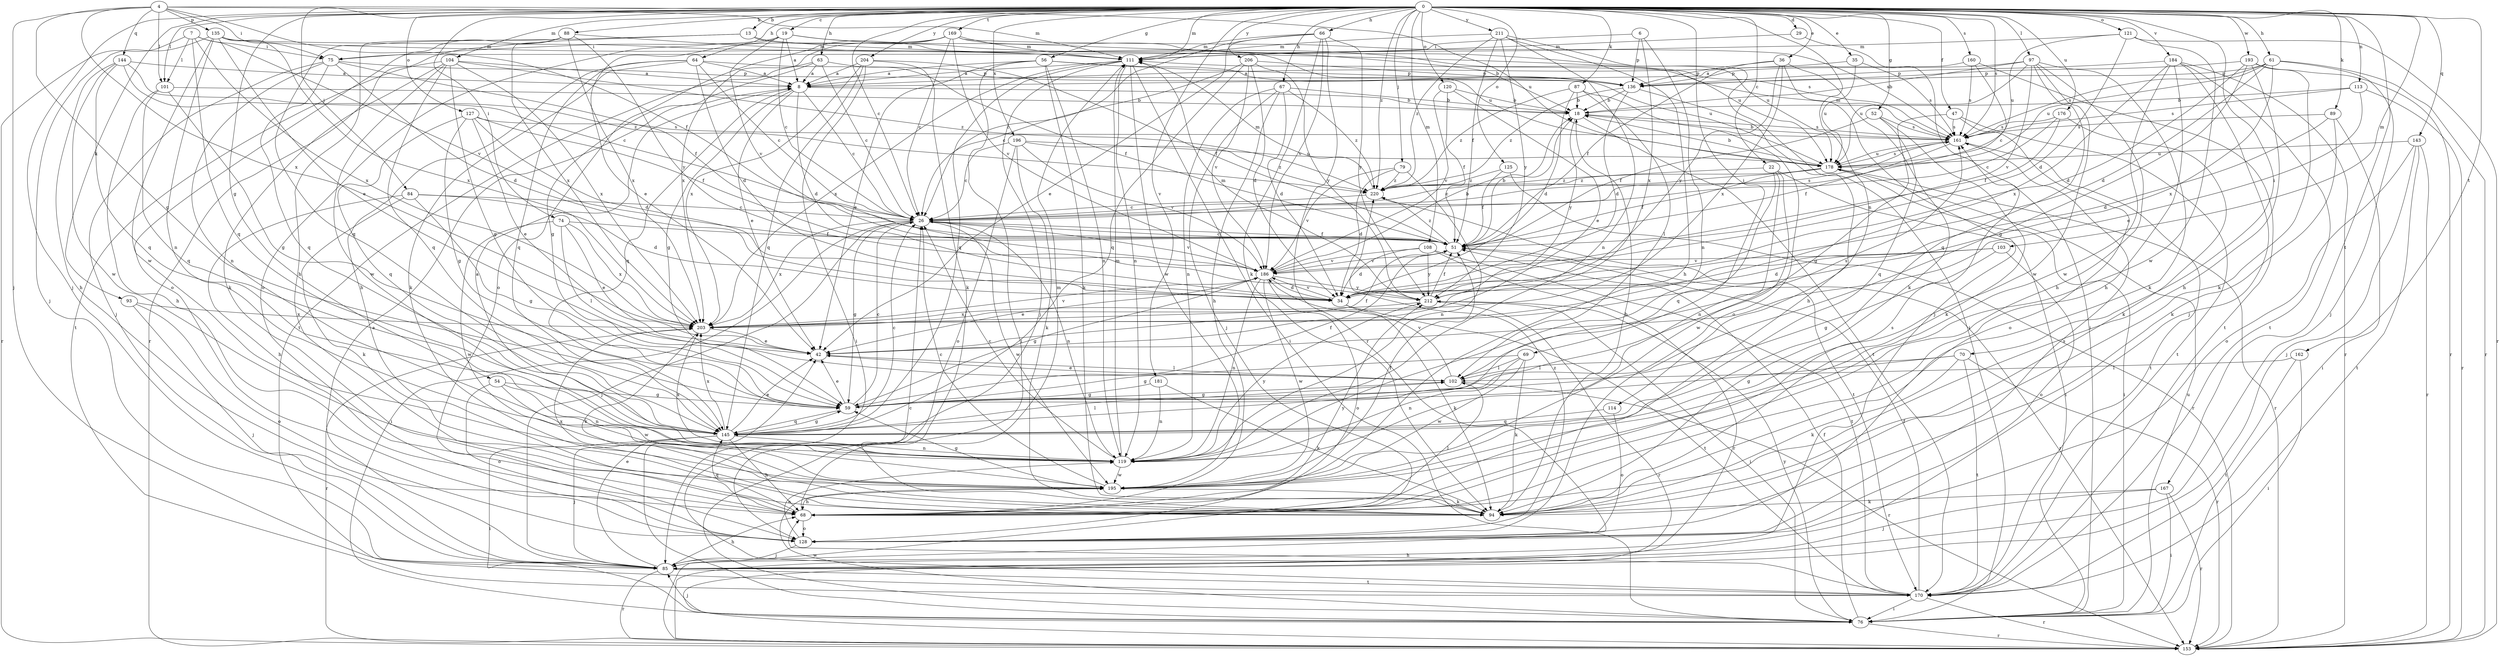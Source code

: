 strict digraph  {
0;
4;
6;
7;
8;
13;
18;
19;
22;
26;
29;
34;
35;
36;
42;
47;
51;
52;
54;
56;
59;
61;
63;
64;
66;
67;
68;
69;
70;
74;
75;
76;
79;
84;
85;
87;
88;
89;
93;
94;
97;
101;
102;
103;
104;
108;
111;
113;
114;
119;
120;
121;
125;
127;
128;
135;
136;
143;
144;
145;
153;
160;
161;
162;
167;
169;
170;
176;
178;
181;
184;
186;
193;
195;
196;
203;
204;
206;
211;
212;
220;
0 -> 13  [label=b];
0 -> 19  [label=c];
0 -> 22  [label=c];
0 -> 26  [label=c];
0 -> 29  [label=d];
0 -> 35  [label=e];
0 -> 36  [label=e];
0 -> 47  [label=f];
0 -> 52  [label=g];
0 -> 54  [label=g];
0 -> 56  [label=g];
0 -> 61  [label=h];
0 -> 63  [label=h];
0 -> 64  [label=h];
0 -> 66  [label=h];
0 -> 67  [label=h];
0 -> 69  [label=i];
0 -> 70  [label=i];
0 -> 74  [label=i];
0 -> 79  [label=j];
0 -> 84  [label=j];
0 -> 85  [label=j];
0 -> 87  [label=k];
0 -> 88  [label=k];
0 -> 89  [label=k];
0 -> 93  [label=k];
0 -> 97  [label=l];
0 -> 101  [label=l];
0 -> 103  [label=m];
0 -> 104  [label=m];
0 -> 108  [label=m];
0 -> 111  [label=m];
0 -> 113  [label=n];
0 -> 114  [label=n];
0 -> 120  [label=o];
0 -> 121  [label=o];
0 -> 125  [label=o];
0 -> 127  [label=o];
0 -> 143  [label=q];
0 -> 160  [label=s];
0 -> 161  [label=s];
0 -> 162  [label=t];
0 -> 167  [label=t];
0 -> 169  [label=t];
0 -> 176  [label=u];
0 -> 181  [label=v];
0 -> 184  [label=v];
0 -> 193  [label=w];
0 -> 196  [label=x];
0 -> 204  [label=y];
0 -> 206  [label=y];
0 -> 211  [label=y];
0 -> 220  [label=z];
4 -> 51  [label=f];
4 -> 59  [label=g];
4 -> 75  [label=i];
4 -> 85  [label=j];
4 -> 101  [label=l];
4 -> 111  [label=m];
4 -> 135  [label=p];
4 -> 144  [label=q];
4 -> 178  [label=u];
4 -> 203  [label=x];
6 -> 75  [label=i];
6 -> 119  [label=n];
6 -> 136  [label=p];
6 -> 203  [label=x];
7 -> 75  [label=i];
7 -> 101  [label=l];
7 -> 145  [label=q];
7 -> 153  [label=r];
7 -> 186  [label=v];
7 -> 203  [label=x];
8 -> 18  [label=b];
8 -> 26  [label=c];
8 -> 34  [label=d];
8 -> 42  [label=e];
8 -> 59  [label=g];
8 -> 145  [label=q];
13 -> 111  [label=m];
13 -> 145  [label=q];
13 -> 178  [label=u];
13 -> 203  [label=x];
18 -> 161  [label=s];
18 -> 170  [label=t];
18 -> 212  [label=y];
19 -> 8  [label=a];
19 -> 18  [label=b];
19 -> 26  [label=c];
19 -> 75  [label=i];
19 -> 128  [label=o];
19 -> 178  [label=u];
19 -> 186  [label=v];
22 -> 76  [label=i];
22 -> 119  [label=n];
22 -> 145  [label=q];
22 -> 195  [label=w];
22 -> 220  [label=z];
26 -> 51  [label=f];
26 -> 59  [label=g];
26 -> 76  [label=i];
26 -> 85  [label=j];
26 -> 119  [label=n];
26 -> 161  [label=s];
26 -> 186  [label=v];
26 -> 195  [label=w];
26 -> 203  [label=x];
29 -> 76  [label=i];
29 -> 111  [label=m];
34 -> 94  [label=k];
34 -> 170  [label=t];
34 -> 186  [label=v];
35 -> 8  [label=a];
35 -> 161  [label=s];
35 -> 178  [label=u];
36 -> 51  [label=f];
36 -> 85  [label=j];
36 -> 94  [label=k];
36 -> 136  [label=p];
36 -> 203  [label=x];
36 -> 212  [label=y];
42 -> 51  [label=f];
42 -> 102  [label=l];
47 -> 59  [label=g];
47 -> 128  [label=o];
47 -> 161  [label=s];
47 -> 170  [label=t];
51 -> 18  [label=b];
51 -> 26  [label=c];
51 -> 153  [label=r];
51 -> 186  [label=v];
51 -> 220  [label=z];
52 -> 51  [label=f];
52 -> 94  [label=k];
52 -> 145  [label=q];
52 -> 161  [label=s];
54 -> 59  [label=g];
54 -> 119  [label=n];
54 -> 128  [label=o];
54 -> 195  [label=w];
56 -> 8  [label=a];
56 -> 42  [label=e];
56 -> 76  [label=i];
56 -> 94  [label=k];
56 -> 119  [label=n];
56 -> 136  [label=p];
56 -> 178  [label=u];
59 -> 26  [label=c];
59 -> 42  [label=e];
59 -> 51  [label=f];
59 -> 145  [label=q];
61 -> 34  [label=d];
61 -> 85  [label=j];
61 -> 136  [label=p];
61 -> 153  [label=r];
61 -> 161  [label=s];
61 -> 178  [label=u];
61 -> 203  [label=x];
63 -> 8  [label=a];
63 -> 26  [label=c];
63 -> 51  [label=f];
63 -> 59  [label=g];
63 -> 170  [label=t];
64 -> 8  [label=a];
64 -> 26  [label=c];
64 -> 34  [label=d];
64 -> 68  [label=h];
64 -> 94  [label=k];
64 -> 136  [label=p];
64 -> 145  [label=q];
66 -> 26  [label=c];
66 -> 42  [label=e];
66 -> 94  [label=k];
66 -> 111  [label=m];
66 -> 153  [label=r];
66 -> 186  [label=v];
66 -> 212  [label=y];
67 -> 18  [label=b];
67 -> 34  [label=d];
67 -> 68  [label=h];
67 -> 85  [label=j];
67 -> 119  [label=n];
67 -> 220  [label=z];
68 -> 102  [label=l];
68 -> 111  [label=m];
68 -> 128  [label=o];
68 -> 145  [label=q];
68 -> 161  [label=s];
68 -> 212  [label=y];
69 -> 59  [label=g];
69 -> 94  [label=k];
69 -> 102  [label=l];
69 -> 119  [label=n];
69 -> 195  [label=w];
70 -> 59  [label=g];
70 -> 94  [label=k];
70 -> 102  [label=l];
70 -> 153  [label=r];
70 -> 170  [label=t];
74 -> 42  [label=e];
74 -> 51  [label=f];
74 -> 102  [label=l];
74 -> 195  [label=w];
74 -> 203  [label=x];
75 -> 34  [label=d];
75 -> 51  [label=f];
75 -> 85  [label=j];
75 -> 119  [label=n];
75 -> 136  [label=p];
75 -> 145  [label=q];
76 -> 51  [label=f];
76 -> 85  [label=j];
76 -> 153  [label=r];
76 -> 178  [label=u];
76 -> 195  [label=w];
76 -> 212  [label=y];
79 -> 34  [label=d];
79 -> 119  [label=n];
79 -> 186  [label=v];
79 -> 220  [label=z];
84 -> 26  [label=c];
84 -> 34  [label=d];
84 -> 59  [label=g];
84 -> 68  [label=h];
84 -> 94  [label=k];
85 -> 8  [label=a];
85 -> 42  [label=e];
85 -> 68  [label=h];
85 -> 153  [label=r];
85 -> 170  [label=t];
87 -> 18  [label=b];
87 -> 34  [label=d];
87 -> 102  [label=l];
87 -> 128  [label=o];
87 -> 220  [label=z];
88 -> 68  [label=h];
88 -> 111  [label=m];
88 -> 128  [label=o];
88 -> 153  [label=r];
88 -> 203  [label=x];
88 -> 212  [label=y];
89 -> 34  [label=d];
89 -> 76  [label=i];
89 -> 94  [label=k];
89 -> 161  [label=s];
93 -> 85  [label=j];
93 -> 128  [label=o];
93 -> 203  [label=x];
94 -> 18  [label=b];
94 -> 203  [label=x];
97 -> 18  [label=b];
97 -> 68  [label=h];
97 -> 94  [label=k];
97 -> 136  [label=p];
97 -> 145  [label=q];
97 -> 178  [label=u];
97 -> 186  [label=v];
97 -> 195  [label=w];
101 -> 18  [label=b];
101 -> 59  [label=g];
101 -> 68  [label=h];
101 -> 145  [label=q];
102 -> 42  [label=e];
102 -> 59  [label=g];
102 -> 153  [label=r];
102 -> 161  [label=s];
102 -> 186  [label=v];
103 -> 34  [label=d];
103 -> 59  [label=g];
103 -> 128  [label=o];
103 -> 186  [label=v];
104 -> 8  [label=a];
104 -> 59  [label=g];
104 -> 94  [label=k];
104 -> 145  [label=q];
104 -> 170  [label=t];
104 -> 195  [label=w];
104 -> 203  [label=x];
104 -> 220  [label=z];
108 -> 34  [label=d];
108 -> 153  [label=r];
108 -> 170  [label=t];
108 -> 186  [label=v];
108 -> 212  [label=y];
111 -> 8  [label=a];
111 -> 76  [label=i];
111 -> 85  [label=j];
111 -> 119  [label=n];
111 -> 145  [label=q];
111 -> 195  [label=w];
111 -> 203  [label=x];
113 -> 18  [label=b];
113 -> 42  [label=e];
113 -> 153  [label=r];
113 -> 161  [label=s];
114 -> 128  [label=o];
114 -> 145  [label=q];
119 -> 8  [label=a];
119 -> 26  [label=c];
119 -> 111  [label=m];
119 -> 195  [label=w];
119 -> 203  [label=x];
119 -> 212  [label=y];
120 -> 18  [label=b];
120 -> 42  [label=e];
120 -> 51  [label=f];
120 -> 186  [label=v];
121 -> 34  [label=d];
121 -> 111  [label=m];
121 -> 153  [label=r];
121 -> 178  [label=u];
121 -> 195  [label=w];
125 -> 51  [label=f];
125 -> 153  [label=r];
125 -> 220  [label=z];
127 -> 34  [label=d];
127 -> 42  [label=e];
127 -> 51  [label=f];
127 -> 59  [label=g];
127 -> 145  [label=q];
127 -> 161  [label=s];
128 -> 85  [label=j];
128 -> 119  [label=n];
128 -> 161  [label=s];
128 -> 220  [label=z];
135 -> 42  [label=e];
135 -> 85  [label=j];
135 -> 111  [label=m];
135 -> 119  [label=n];
135 -> 161  [label=s];
135 -> 195  [label=w];
135 -> 203  [label=x];
136 -> 18  [label=b];
136 -> 34  [label=d];
136 -> 68  [label=h];
136 -> 220  [label=z];
143 -> 85  [label=j];
143 -> 128  [label=o];
143 -> 153  [label=r];
143 -> 170  [label=t];
143 -> 178  [label=u];
144 -> 8  [label=a];
144 -> 26  [label=c];
144 -> 68  [label=h];
144 -> 145  [label=q];
144 -> 195  [label=w];
144 -> 220  [label=z];
145 -> 26  [label=c];
145 -> 42  [label=e];
145 -> 59  [label=g];
145 -> 68  [label=h];
145 -> 76  [label=i];
145 -> 85  [label=j];
145 -> 102  [label=l];
145 -> 119  [label=n];
145 -> 203  [label=x];
160 -> 8  [label=a];
160 -> 26  [label=c];
160 -> 161  [label=s];
160 -> 170  [label=t];
161 -> 18  [label=b];
161 -> 51  [label=f];
161 -> 111  [label=m];
161 -> 170  [label=t];
161 -> 178  [label=u];
162 -> 76  [label=i];
162 -> 102  [label=l];
162 -> 170  [label=t];
167 -> 76  [label=i];
167 -> 85  [label=j];
167 -> 94  [label=k];
167 -> 153  [label=r];
169 -> 26  [label=c];
169 -> 42  [label=e];
169 -> 111  [label=m];
169 -> 128  [label=o];
169 -> 161  [label=s];
169 -> 178  [label=u];
169 -> 186  [label=v];
169 -> 203  [label=x];
170 -> 26  [label=c];
170 -> 51  [label=f];
170 -> 68  [label=h];
170 -> 76  [label=i];
170 -> 153  [label=r];
176 -> 26  [label=c];
176 -> 51  [label=f];
176 -> 94  [label=k];
176 -> 161  [label=s];
178 -> 18  [label=b];
178 -> 26  [label=c];
178 -> 51  [label=f];
178 -> 76  [label=i];
178 -> 153  [label=r];
178 -> 161  [label=s];
178 -> 220  [label=z];
181 -> 59  [label=g];
181 -> 94  [label=k];
181 -> 119  [label=n];
184 -> 68  [label=h];
184 -> 85  [label=j];
184 -> 136  [label=p];
184 -> 153  [label=r];
184 -> 170  [label=t];
184 -> 195  [label=w];
184 -> 203  [label=x];
186 -> 18  [label=b];
186 -> 34  [label=d];
186 -> 42  [label=e];
186 -> 59  [label=g];
186 -> 119  [label=n];
186 -> 128  [label=o];
186 -> 195  [label=w];
186 -> 212  [label=y];
193 -> 34  [label=d];
193 -> 59  [label=g];
193 -> 68  [label=h];
193 -> 94  [label=k];
193 -> 136  [label=p];
193 -> 153  [label=r];
195 -> 26  [label=c];
195 -> 51  [label=f];
195 -> 59  [label=g];
195 -> 68  [label=h];
195 -> 94  [label=k];
196 -> 26  [label=c];
196 -> 94  [label=k];
196 -> 128  [label=o];
196 -> 178  [label=u];
196 -> 186  [label=v];
196 -> 220  [label=z];
203 -> 42  [label=e];
203 -> 94  [label=k];
203 -> 153  [label=r];
203 -> 186  [label=v];
204 -> 8  [label=a];
204 -> 51  [label=f];
204 -> 76  [label=i];
204 -> 94  [label=k];
204 -> 145  [label=q];
204 -> 203  [label=x];
206 -> 26  [label=c];
206 -> 34  [label=d];
206 -> 136  [label=p];
206 -> 145  [label=q];
206 -> 186  [label=v];
206 -> 212  [label=y];
211 -> 51  [label=f];
211 -> 68  [label=h];
211 -> 76  [label=i];
211 -> 111  [label=m];
211 -> 119  [label=n];
211 -> 212  [label=y];
211 -> 220  [label=z];
212 -> 51  [label=f];
212 -> 76  [label=i];
212 -> 111  [label=m];
212 -> 153  [label=r];
212 -> 203  [label=x];
220 -> 26  [label=c];
220 -> 111  [label=m];
220 -> 170  [label=t];
}

